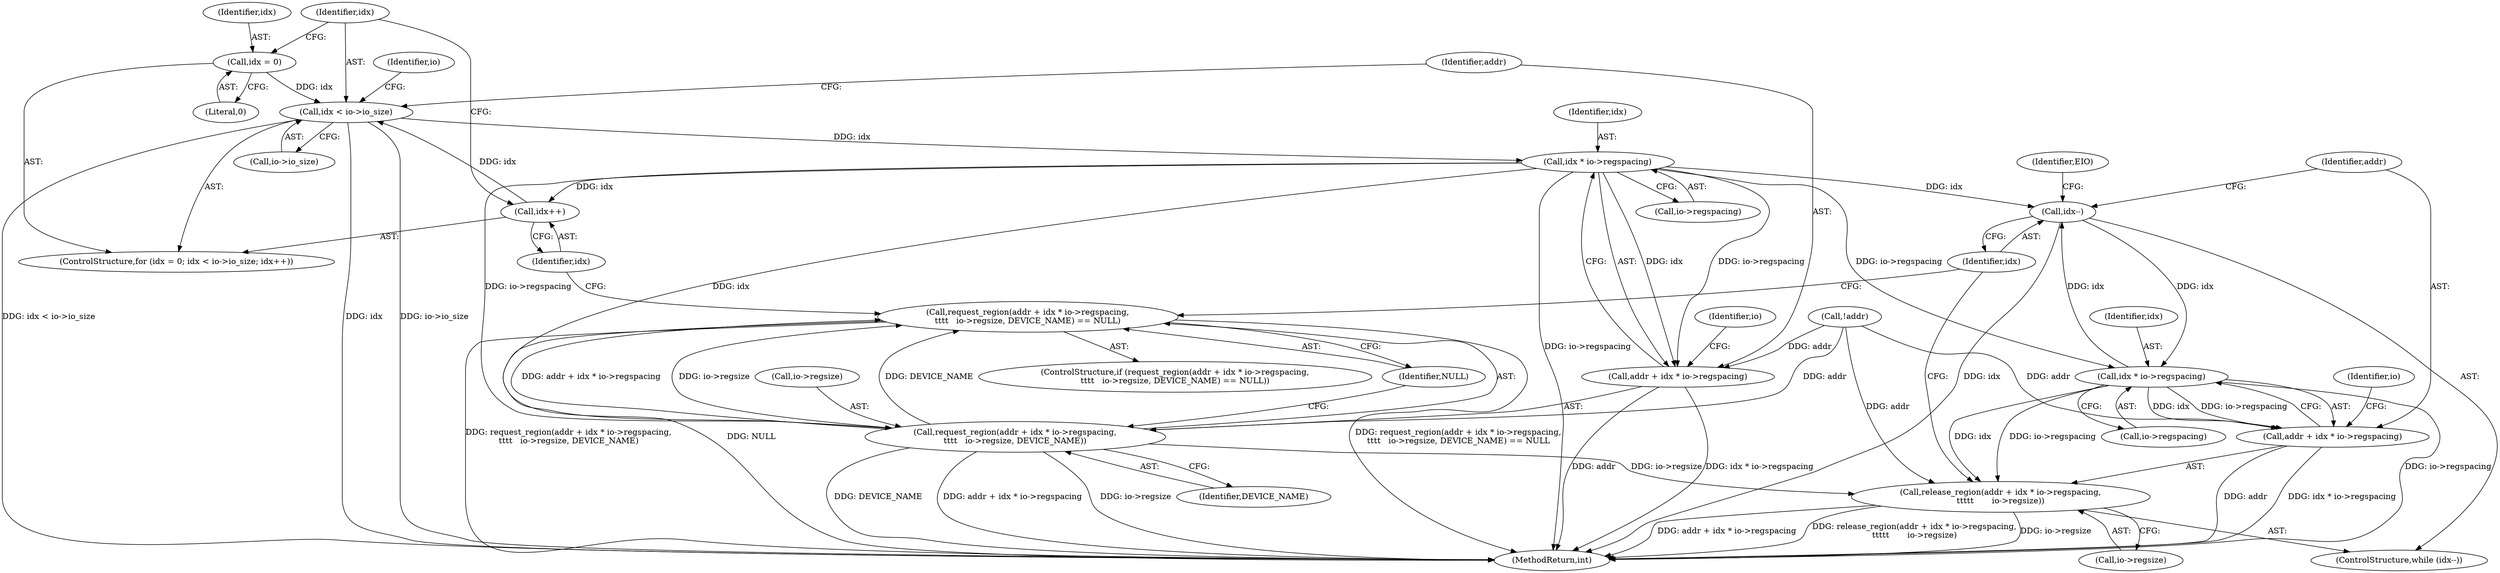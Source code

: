 digraph "0_linux_401e7e88d4ef80188ffa07095ac00456f901b8c4_1@pointer" {
"1000176" [label="(Call,idx < io->io_size)"];
"1000181" [label="(Call,idx++)"];
"1000189" [label="(Call,idx * io->regspacing)"];
"1000176" [label="(Call,idx < io->io_size)"];
"1000173" [label="(Call,idx = 0)"];
"1000186" [label="(Call,request_region(addr + idx * io->regspacing,\n\t\t\t\t   io->regsize, DEVICE_NAME))"];
"1000185" [label="(Call,request_region(addr + idx * io->regspacing,\n\t\t\t\t   io->regsize, DEVICE_NAME) == NULL)"];
"1000203" [label="(Call,release_region(addr + idx * io->regspacing,\n\t\t\t\t\t       io->regsize))"];
"1000187" [label="(Call,addr + idx * io->regspacing)"];
"1000201" [label="(Call,idx--)"];
"1000206" [label="(Call,idx * io->regspacing)"];
"1000204" [label="(Call,addr + idx * io->regspacing)"];
"1000185" [label="(Call,request_region(addr + idx * io->regspacing,\n\t\t\t\t   io->regsize, DEVICE_NAME) == NULL)"];
"1000224" [label="(MethodReturn,int)"];
"1000219" [label="(Identifier,io)"];
"1000198" [label="(Identifier,NULL)"];
"1000197" [label="(Identifier,DEVICE_NAME)"];
"1000191" [label="(Call,io->regspacing)"];
"1000187" [label="(Call,addr + idx * io->regspacing)"];
"1000175" [label="(Literal,0)"];
"1000201" [label="(Call,idx--)"];
"1000177" [label="(Identifier,idx)"];
"1000176" [label="(Call,idx < io->io_size)"];
"1000194" [label="(Call,io->regsize)"];
"1000204" [label="(Call,addr + idx * io->regspacing)"];
"1000189" [label="(Call,idx * io->regspacing)"];
"1000203" [label="(Call,release_region(addr + idx * io->regspacing,\n\t\t\t\t\t       io->regsize))"];
"1000211" [label="(Call,io->regsize)"];
"1000216" [label="(Identifier,EIO)"];
"1000188" [label="(Identifier,addr)"];
"1000181" [label="(Call,idx++)"];
"1000200" [label="(ControlStructure,while (idx--))"];
"1000205" [label="(Identifier,addr)"];
"1000206" [label="(Call,idx * io->regspacing)"];
"1000174" [label="(Identifier,idx)"];
"1000184" [label="(ControlStructure,if (request_region(addr + idx * io->regspacing,\n\t\t\t\t   io->regsize, DEVICE_NAME) == NULL))"];
"1000178" [label="(Call,io->io_size)"];
"1000172" [label="(ControlStructure,for (idx = 0; idx < io->io_size; idx++))"];
"1000182" [label="(Identifier,idx)"];
"1000190" [label="(Identifier,idx)"];
"1000195" [label="(Identifier,io)"];
"1000173" [label="(Call,idx = 0)"];
"1000186" [label="(Call,request_region(addr + idx * io->regspacing,\n\t\t\t\t   io->regsize, DEVICE_NAME))"];
"1000208" [label="(Call,io->regspacing)"];
"1000114" [label="(Call,!addr)"];
"1000212" [label="(Identifier,io)"];
"1000207" [label="(Identifier,idx)"];
"1000202" [label="(Identifier,idx)"];
"1000176" -> "1000172"  [label="AST: "];
"1000176" -> "1000178"  [label="CFG: "];
"1000177" -> "1000176"  [label="AST: "];
"1000178" -> "1000176"  [label="AST: "];
"1000188" -> "1000176"  [label="CFG: "];
"1000219" -> "1000176"  [label="CFG: "];
"1000176" -> "1000224"  [label="DDG: io->io_size"];
"1000176" -> "1000224"  [label="DDG: idx < io->io_size"];
"1000176" -> "1000224"  [label="DDG: idx"];
"1000181" -> "1000176"  [label="DDG: idx"];
"1000173" -> "1000176"  [label="DDG: idx"];
"1000176" -> "1000189"  [label="DDG: idx"];
"1000181" -> "1000172"  [label="AST: "];
"1000181" -> "1000182"  [label="CFG: "];
"1000182" -> "1000181"  [label="AST: "];
"1000177" -> "1000181"  [label="CFG: "];
"1000189" -> "1000181"  [label="DDG: idx"];
"1000189" -> "1000187"  [label="AST: "];
"1000189" -> "1000191"  [label="CFG: "];
"1000190" -> "1000189"  [label="AST: "];
"1000191" -> "1000189"  [label="AST: "];
"1000187" -> "1000189"  [label="CFG: "];
"1000189" -> "1000224"  [label="DDG: io->regspacing"];
"1000189" -> "1000186"  [label="DDG: idx"];
"1000189" -> "1000186"  [label="DDG: io->regspacing"];
"1000189" -> "1000187"  [label="DDG: idx"];
"1000189" -> "1000187"  [label="DDG: io->regspacing"];
"1000189" -> "1000201"  [label="DDG: idx"];
"1000189" -> "1000206"  [label="DDG: io->regspacing"];
"1000173" -> "1000172"  [label="AST: "];
"1000173" -> "1000175"  [label="CFG: "];
"1000174" -> "1000173"  [label="AST: "];
"1000175" -> "1000173"  [label="AST: "];
"1000177" -> "1000173"  [label="CFG: "];
"1000186" -> "1000185"  [label="AST: "];
"1000186" -> "1000197"  [label="CFG: "];
"1000187" -> "1000186"  [label="AST: "];
"1000194" -> "1000186"  [label="AST: "];
"1000197" -> "1000186"  [label="AST: "];
"1000198" -> "1000186"  [label="CFG: "];
"1000186" -> "1000224"  [label="DDG: DEVICE_NAME"];
"1000186" -> "1000224"  [label="DDG: addr + idx * io->regspacing"];
"1000186" -> "1000224"  [label="DDG: io->regsize"];
"1000186" -> "1000185"  [label="DDG: addr + idx * io->regspacing"];
"1000186" -> "1000185"  [label="DDG: io->regsize"];
"1000186" -> "1000185"  [label="DDG: DEVICE_NAME"];
"1000114" -> "1000186"  [label="DDG: addr"];
"1000186" -> "1000203"  [label="DDG: io->regsize"];
"1000185" -> "1000184"  [label="AST: "];
"1000185" -> "1000198"  [label="CFG: "];
"1000198" -> "1000185"  [label="AST: "];
"1000202" -> "1000185"  [label="CFG: "];
"1000182" -> "1000185"  [label="CFG: "];
"1000185" -> "1000224"  [label="DDG: request_region(addr + idx * io->regspacing,\n\t\t\t\t   io->regsize, DEVICE_NAME) == NULL"];
"1000185" -> "1000224"  [label="DDG: request_region(addr + idx * io->regspacing,\n\t\t\t\t   io->regsize, DEVICE_NAME)"];
"1000185" -> "1000224"  [label="DDG: NULL"];
"1000203" -> "1000200"  [label="AST: "];
"1000203" -> "1000211"  [label="CFG: "];
"1000204" -> "1000203"  [label="AST: "];
"1000211" -> "1000203"  [label="AST: "];
"1000202" -> "1000203"  [label="CFG: "];
"1000203" -> "1000224"  [label="DDG: release_region(addr + idx * io->regspacing,\n\t\t\t\t\t       io->regsize)"];
"1000203" -> "1000224"  [label="DDG: io->regsize"];
"1000203" -> "1000224"  [label="DDG: addr + idx * io->regspacing"];
"1000114" -> "1000203"  [label="DDG: addr"];
"1000206" -> "1000203"  [label="DDG: idx"];
"1000206" -> "1000203"  [label="DDG: io->regspacing"];
"1000188" -> "1000187"  [label="AST: "];
"1000195" -> "1000187"  [label="CFG: "];
"1000187" -> "1000224"  [label="DDG: addr"];
"1000187" -> "1000224"  [label="DDG: idx * io->regspacing"];
"1000114" -> "1000187"  [label="DDG: addr"];
"1000201" -> "1000200"  [label="AST: "];
"1000201" -> "1000202"  [label="CFG: "];
"1000202" -> "1000201"  [label="AST: "];
"1000205" -> "1000201"  [label="CFG: "];
"1000216" -> "1000201"  [label="CFG: "];
"1000201" -> "1000224"  [label="DDG: idx"];
"1000206" -> "1000201"  [label="DDG: idx"];
"1000201" -> "1000206"  [label="DDG: idx"];
"1000206" -> "1000204"  [label="AST: "];
"1000206" -> "1000208"  [label="CFG: "];
"1000207" -> "1000206"  [label="AST: "];
"1000208" -> "1000206"  [label="AST: "];
"1000204" -> "1000206"  [label="CFG: "];
"1000206" -> "1000224"  [label="DDG: io->regspacing"];
"1000206" -> "1000204"  [label="DDG: idx"];
"1000206" -> "1000204"  [label="DDG: io->regspacing"];
"1000205" -> "1000204"  [label="AST: "];
"1000212" -> "1000204"  [label="CFG: "];
"1000204" -> "1000224"  [label="DDG: addr"];
"1000204" -> "1000224"  [label="DDG: idx * io->regspacing"];
"1000114" -> "1000204"  [label="DDG: addr"];
}
